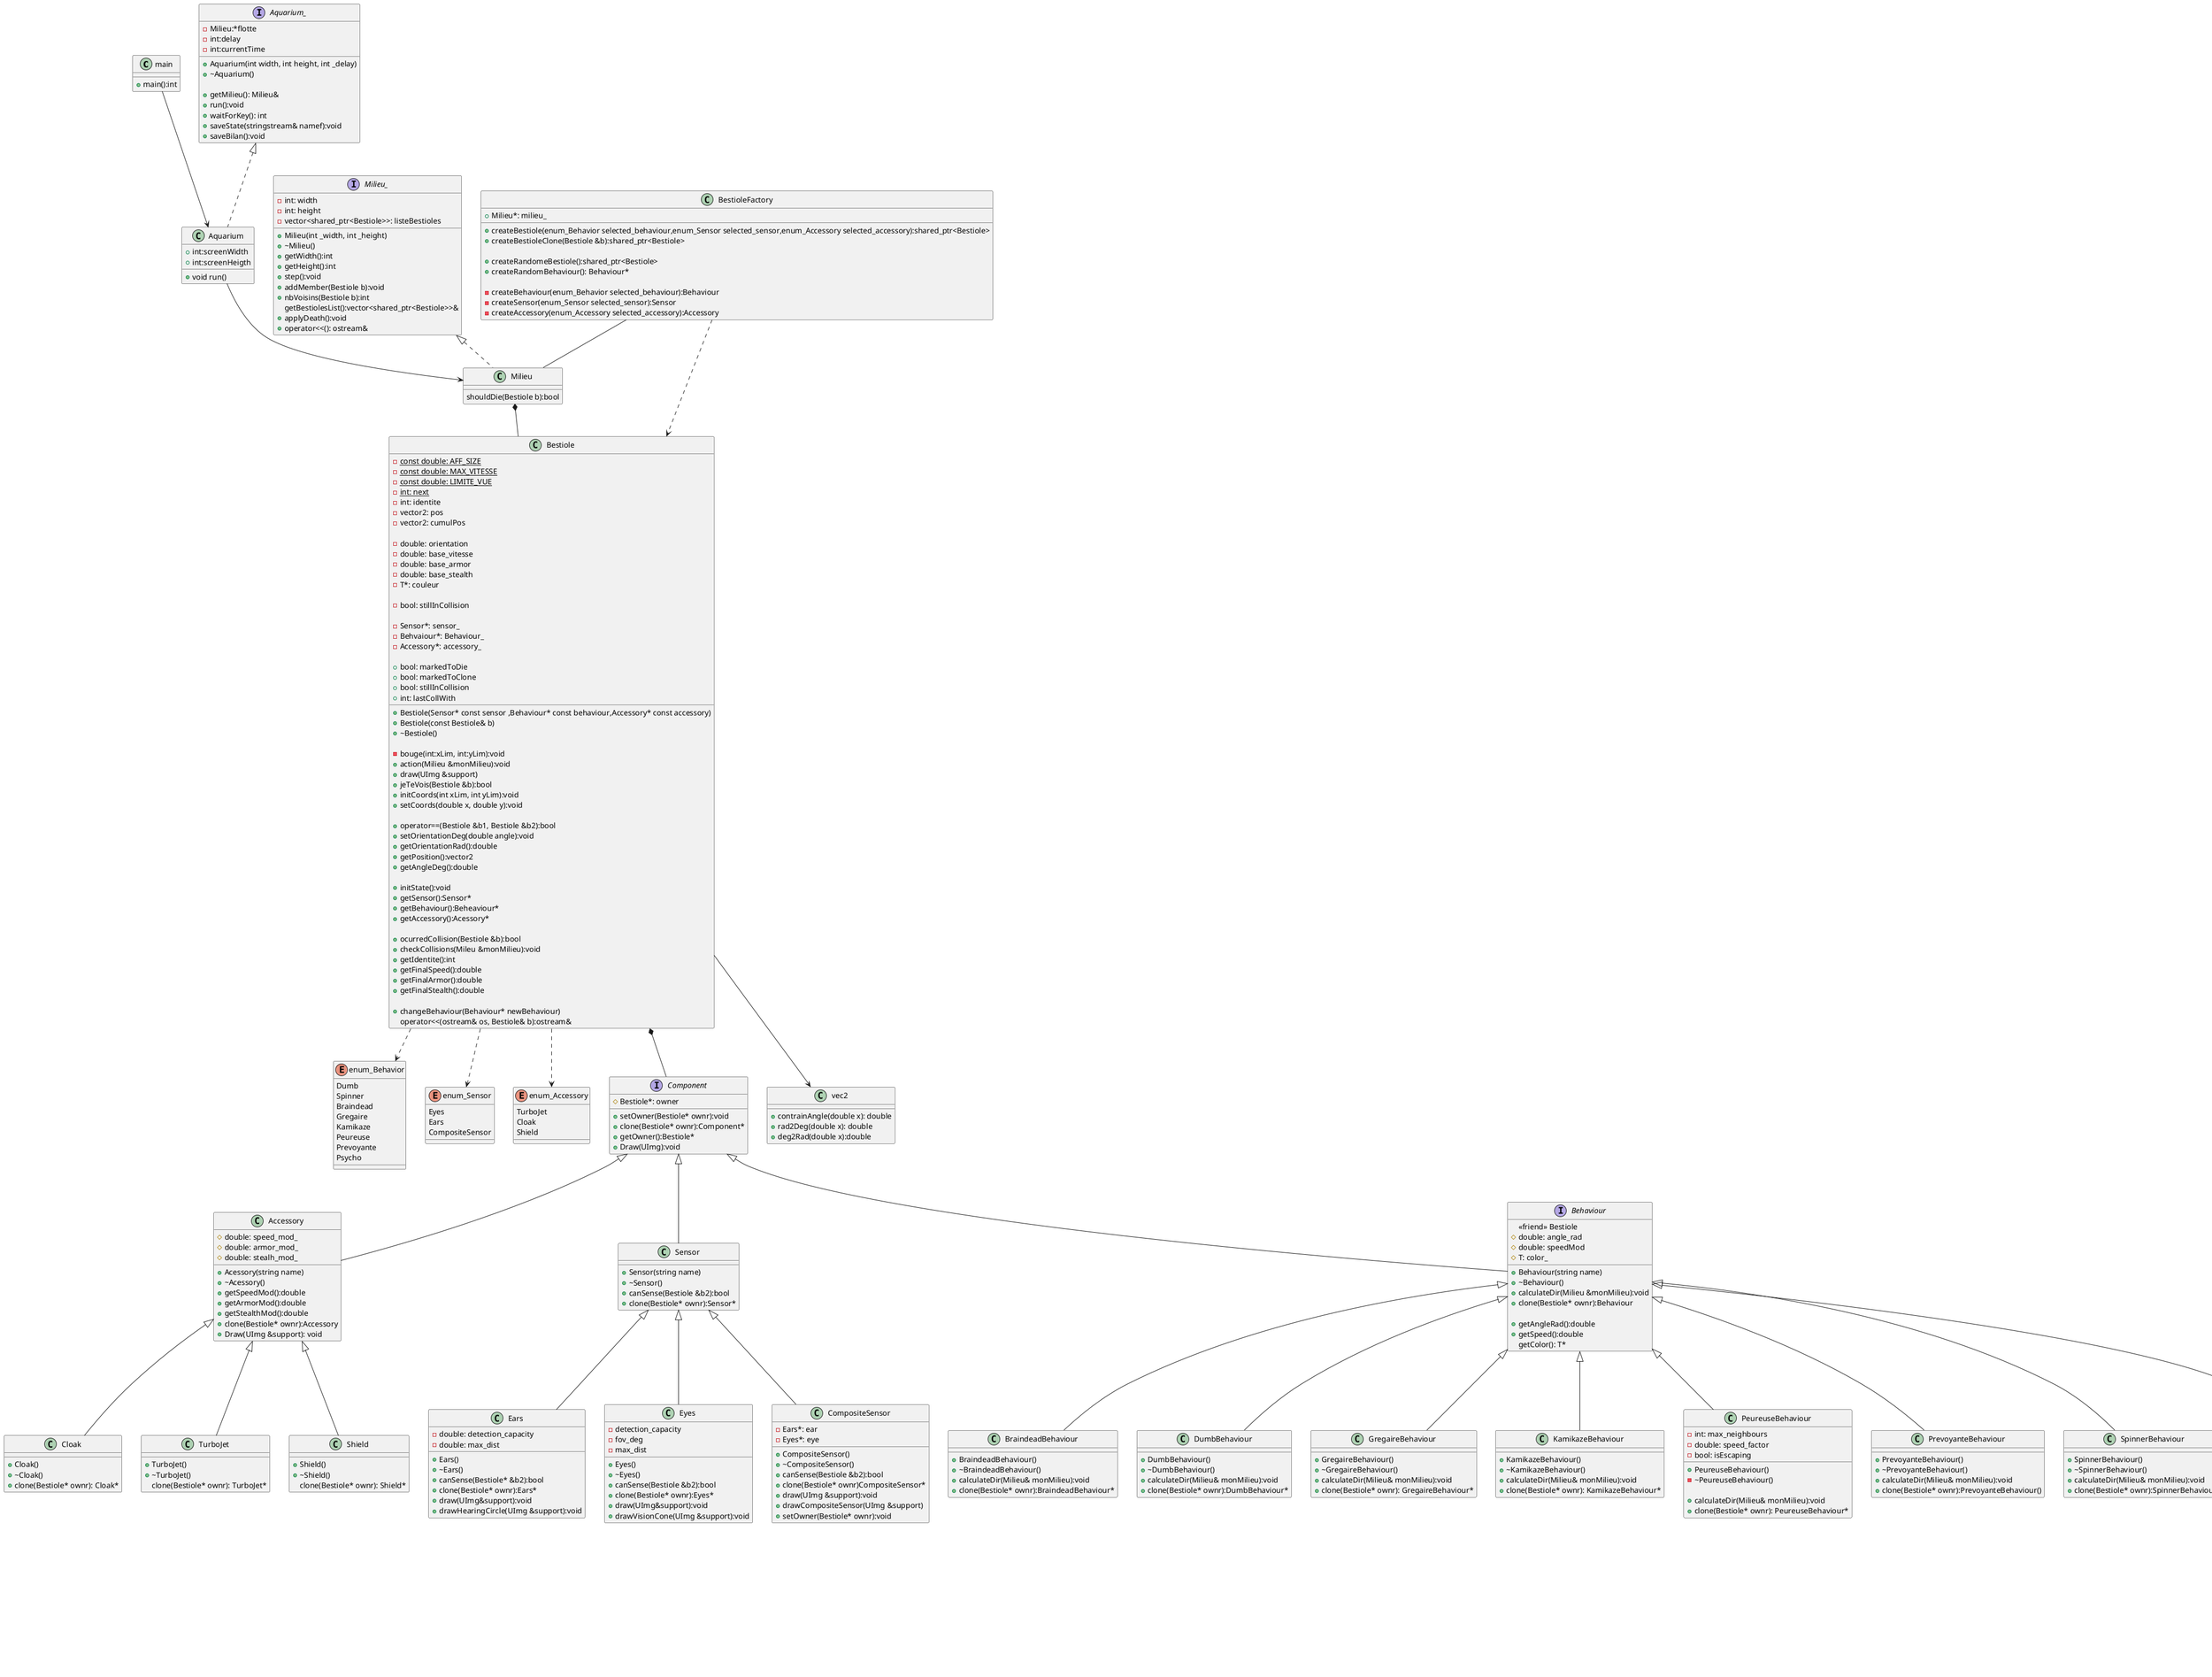 @startuml classDiagram

class main
{
+main():int
}

interface Aquarium_
{
  -Milieu:*flotte
  -int:delay
  -int:currentTime
  
  +Aquarium(int width, int height, int _delay)
  +~Aquarium()

  +getMilieu(): Milieu&
  +run():void
  +waitForKey(): int
  +saveState(stringstream& namef):void
  +saveBilan():void


}

class BestioleFactory
{
  +Milieu*: milieu_

  +createBestiole(enum_Behavior selected_behaviour,enum_Sensor selected_sensor,enum_Accessory selected_accessory):shared_ptr<Bestiole>
  +createBestioleClone(Bestiole &b):shared_ptr<Bestiole>

  +createRandomeBestiole():shared_ptr<Bestiole>
  +createRandomBehaviour(): Behaviour*

  -createBehaviour(enum_Behavior selected_behaviour):Behaviour
  -createSensor(enum_Sensor selected_sensor):Sensor
  -createAccessory(enum_Accessory selected_accessory):Accessory
}

interface Milieu_{
  -int: width
  -int: height
  -vector<shared_ptr<Bestiole>>: listeBestioles
  
  +Milieu(int _width, int _height)
  +~Milieu()
  +getWidth():int
  +getHeight():int
  +step():void
  +addMember(Bestiole b):void
  +nbVoisins(Bestiole b):int
  getBestiolesList():vector<shared_ptr<Bestiole>>&
  +applyDeath():void
  +operator<<(): ostream&

  
}

class Milieu {
  shouldDie(Bestiole b):bool
}


class Aquarium{
  +int:screenWidth
  +int:screenHeigth

  +void run()
}

enum enum_Behavior{
Dumb
Spinner
Braindead 
Gregaire 
Kamikaze
Peureuse
Prevoyante
Psycho
}

enum enum_Sensor{
  Eyes
  Ears
  CompositeSensor
}

enum enum_Accessory{
  TurboJet
  Cloak
  Shield
}

class Accessory{
  #double: speed_mod_
  #double: armor_mod_
  #double: stealh_mod_

  +Acessory(string name)
  +~Acessory()
  +getSpeedMod():double
  +getArmorMod():double
  +getStealthMod():double
  +clone(Bestiole* ownr):Accessory
  +Draw(UImg &support): void
}


class Cloak{
  +Cloak()
  +~Cloak()
  +clone(Bestiole* ownr): Cloak*
}

class TurboJet{
  +TurboJet()
  +~TurboJet()
  clone(Bestiole* ownr): TurboJet* 
}

class Shield{
  +Shield()
  +~Shield()
  clone(Bestiole* ownr): Shield* 
}

interface Component{
  # Bestiole*: owner
  +setOwner(Bestiole* ownr):void
  +clone(Bestiole* ownr):Component*
  +getOwner():Bestiole*
  +Draw(UImg):void
}

class Sensor{
  +Sensor(string name)
  +~Sensor()
  +canSense(Bestiole &b2):bool
  +clone(Bestiole* ownr):Sensor*
}

class Ears {
  -double: detection_capacity
  -double: max_dist

  +Ears()
  +~Ears()
  +canSense(Bestiole* &b2):bool
  +clone(Bestiole* ownr):Ears*
  +draw(UImg&support):void
  +drawHearingCircle(UImg &support):void
}
class Eyes{
  -detection_capacity
  -fov_deg
  -max_dist

  +Eyes()
  +~Eyes()
  +canSense(Bestiole &b2):bool
  +clone(Bestiole* ownr):Eyes*
  +draw(UImg&support):void
  +drawVisionCone(UImg &support):void
}

class CompositeSensor {
  -Ears*: ear
  -Eyes*: eye

  +CompositeSensor()
  +~CompositeSensor()
  +canSense(Bestiole &b2):bool
  +clone(Bestiole* ownr)CompositeSensor*
  +draw(UImg &support):void
  +drawCompositeSensor(UImg &support)
  +setOwner(Bestiole* ownr):void
}

interface Behaviour {
  <<friend>> Bestiole
  # double: angle_rad
  # double: speedMod
  # T: color_

  +Behaviour(string name)
  +~Behaviour()
  +calculateDir(Milieu &monMilieu):void
  +clone(Bestiole* ownr):Behaviour

  +getAngleRad():double
  +getSpeed():double
  getColor(): T*
}

class BraindeadBehaviour {
  +BraindeadBehaviour()
  +~BraindeadBehaviour()
  +calculateDir(Milieu& monMilieu):void
  +clone(Bestiole* ownr):BraindeadBehaviour*
}

class DumbBehaviour {
  +DumbBehaviour()
  +~DumbBehaviour()
  +calculateDir(Milieu& monMilieu):void
  +clone(Bestiole* ownr):DumbBehaviour*
}

class GregaireBehaviour{
  +GregaireBehaviour()
  +~GregaireBehaviour()
  +calculateDir(Milieu& monMilieu):void
  +clone(Bestiole* ownr): GregaireBehaviour*
}

class KamikazeBehaviour{
  +KamikazeBehaviour()
  +~KamikazeBehaviour()
  +calculateDir(Milieu& monMilieu):void
  +clone(Bestiole* ownr): KamikazeBehaviour*
}

class PeureuseBehaviour{
  -int: max_neighbours
  -double: speed_factor
  -bool: isEscaping

  +PeureuseBehaviour()
  -~PeureuseBehaviour()

  +calculateDir(Milieu& monMilieu):void
  +clone(Bestiole* ownr): PeureuseBehaviour*
}

class PrevoyanteBehaviour{
  +PrevoyanteBehaviour()
  +~PrevoyanteBehaviour()
  +calculateDir(Milieu& monMilieu):void
  +clone(Bestiole* ownr):PrevoyanteBehaviour()
}



class SpinnerBehaviour {
  +SpinnerBehaviour()
  +~SpinnerBehaviour()
  +calculateDir(Milieu& monMilieu):void
  +clone(Bestiole* ownr):SpinnerBehaviour*
}

class PsychoBehaviour {
  - DumbBehaviour: dumbBehaviour
  - SpinnerBehaviour: spinnerBehaviour
  - KamikazeBehaviour: kamikazeBehaviour
  - PrevoyanteBehaviour: prevoyanteBehaviour
  - PeureuseBehaviour: peureuseBehaviour
  - GregaireBehaviour: gregaireBehaviour
  - BraindeadBehaviour: braindeadBehaviour
  - Behaviour*: currentBehaviour_

  +PsychoBehaviour()
  +~PsychoBehaviour()
  +calculateDir(Milieu& monMilieu):void
  +setOwner(Bestiole ownr):void
  +clone(Bestiole* ownr):PsachoBehaviour*
}

enum PsycBehvrs{
  psychDumb
  psychSpinner 
  psychBraindead
  psychKamikaze
  psychGregaire
  psychPeureuse
  psychPrevoyante
}


class Bestiole{
  -{static} const double: AFF_SIZE
  -{static} const double: MAX_VITESSE
  -{static} const double: LIMITE_VUE
  -{static} int: next
  -int: identite
  -vector2: pos
  -vector2: cumulPos

  -double: orientation
  -double: base_vitesse
  -double: base_armor
  -double: base_stealth
  -T*: couleur

  -bool: stillInCollision

  -Sensor*: sensor_
  -Behvaiour*: Behaviour_
  -Accessory*: accessory_

  +bool: markedToDie
  +bool: markedToClone
  +bool: stillInCollision
  +int: lastCollWith

  +Bestiole(Sensor* const sensor ,Behaviour* const behaviour,Accessory* const accessory)
  +Bestiole(const Bestiole& b)
  +~Bestiole()

  -bouge(int:xLim, int:yLim):void
  +action(Milieu &monMilieu):void
  +draw(UImg &support)
  +jeTeVois(Bestiole &b):bool
  +initCoords(int xLim, int yLim):void
  +setCoords(double x, double y):void

  +operator==(Bestiole &b1, Bestiole &b2):bool
  +setOrientationDeg(double angle):void
  +getOrientationRad():double
  +getPosition():vector2
  +getAngleDeg():double

  +initState():void
  +getSensor():Sensor*
  +getBehaviour():Beheaviour*
  +getAccessory():Acessory*

  +ocurredCollision(Bestiole &b):bool
  +checkCollisions(Mileu &monMilieu):void
  +getIdentite():int
  +getFinalSpeed():double
  +getFinalArmor():double
  +getFinalStealth():double

  +changeBehaviour(Behaviour* newBehaviour)
  operator<<(ostream& os, Bestiole& b):ostream&
}

class vec2{
  +contrainAngle(double x): double
  +rad2Deg(double x): double
  +deg2Rad(double x):double
}


main-->Aquarium
Aquarium_<|..Aquarium
Milieu_ <|.. Milieu

Aquarium-->Milieu
Milieu *-- Bestiole
BestioleFactory ..> Bestiole 
BestioleFactory -- Milieu

Bestiole *-- Component
Bestiole ..> enum_Behavior
Bestiole ..> enum_Accessory
Bestiole ..> enum_Sensor
Bestiole --> vec2

Component <|-- Sensor
Sensor <|-- CompositeSensor
Sensor <|-- Ears
Sensor <|-- Eyes

Component<|-- Behaviour
Behaviour<|-- DumbBehaviour
Behaviour<|-- BraindeadBehaviour
Behaviour<|-- PsychoBehaviour
Behaviour<|-- SpinnerBehaviour
Behaviour<|-- GregaireBehaviour
Behaviour<|-- KamikazeBehaviour
Behaviour<|-- PeureuseBehaviour
Behaviour<|-- PrevoyanteBehaviour
PsychoBehaviour--|>PsycBehvrs


Component<|--Accessory
Accessory<|--TurboJet
Accessory<|--Cloak
Accessory<|--Shield



@enduml
